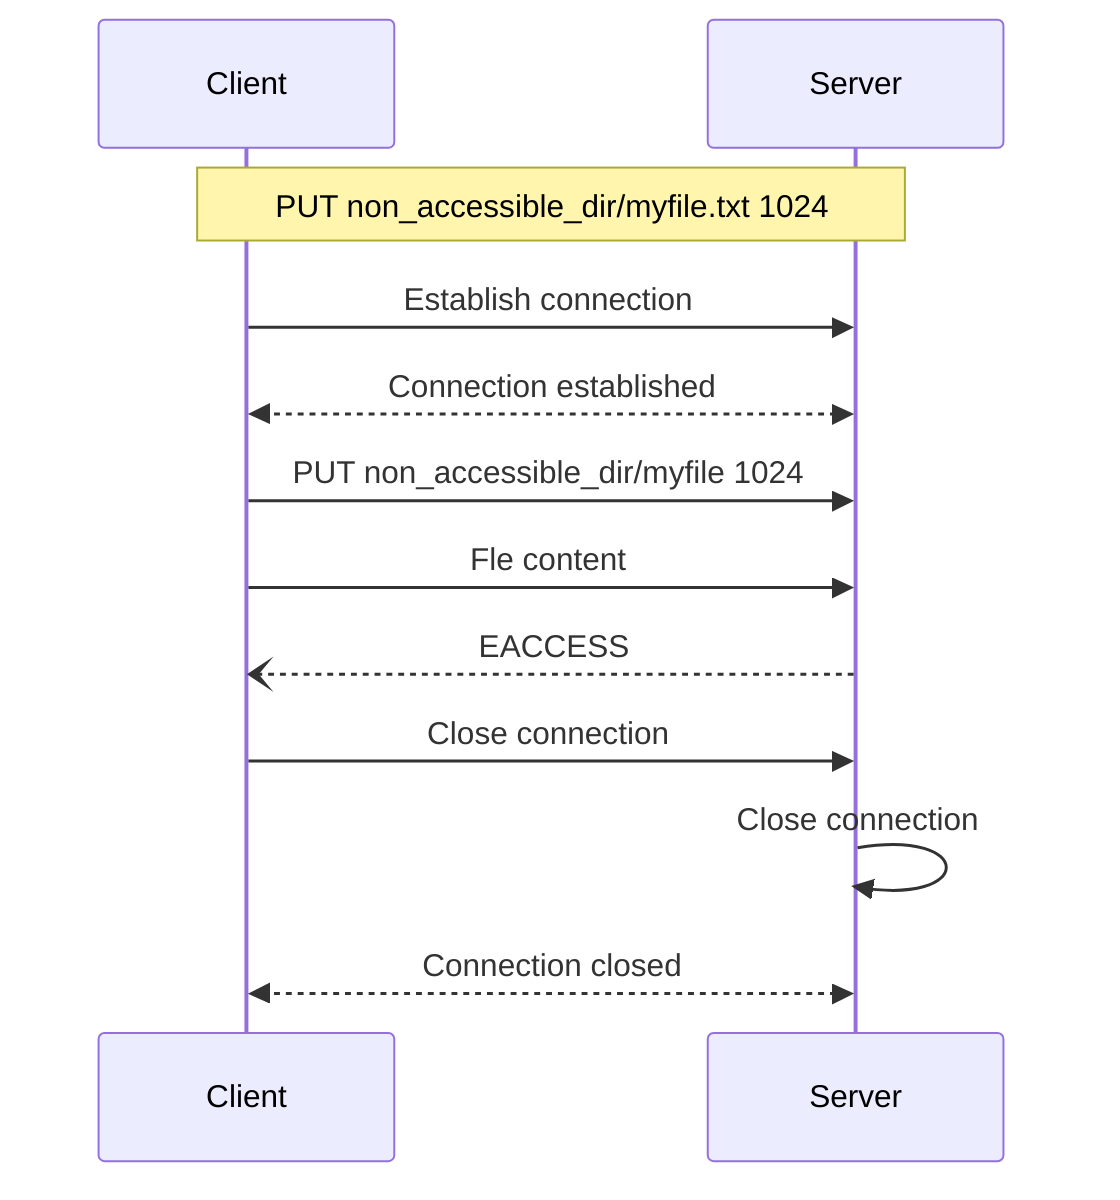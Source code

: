 sequenceDiagram
    participant Client
    participant Server

    %% Initialisation
    Note over Client,Server: PUT non_accessible_dir/myfile.txt 1024
    Client->>Server: Establish connection
    Server<<-->>Client: Connection established
    Client->>Server: PUT non_accessible_dir/myfile 1024
    Client->>Server: Fle content
    Server--)Client: EACCESS
    Client->>Server: Close connection
    Server->>Server: Close connection
    Server<<-->>Client: Connection closed